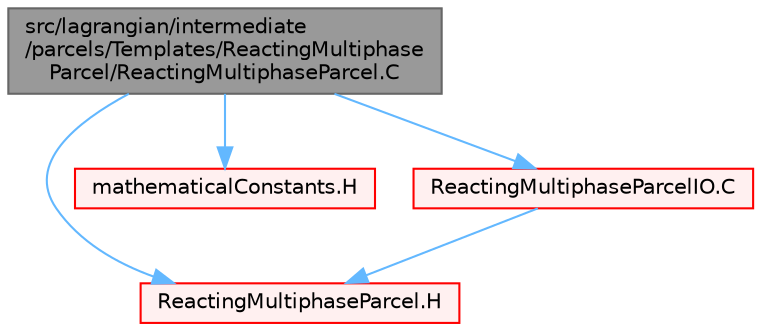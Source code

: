 digraph "src/lagrangian/intermediate/parcels/Templates/ReactingMultiphaseParcel/ReactingMultiphaseParcel.C"
{
 // LATEX_PDF_SIZE
  bgcolor="transparent";
  edge [fontname=Helvetica,fontsize=10,labelfontname=Helvetica,labelfontsize=10];
  node [fontname=Helvetica,fontsize=10,shape=box,height=0.2,width=0.4];
  Node1 [id="Node000001",label="src/lagrangian/intermediate\l/parcels/Templates/ReactingMultiphase\lParcel/ReactingMultiphaseParcel.C",height=0.2,width=0.4,color="gray40", fillcolor="grey60", style="filled", fontcolor="black",tooltip=" "];
  Node1 -> Node2 [id="edge1_Node000001_Node000002",color="steelblue1",style="solid",tooltip=" "];
  Node2 [id="Node000002",label="ReactingMultiphaseParcel.H",height=0.2,width=0.4,color="red", fillcolor="#FFF0F0", style="filled",URL="$ReactingMultiphaseParcel_8H.html",tooltip=" "];
  Node1 -> Node311 [id="edge2_Node000001_Node000311",color="steelblue1",style="solid",tooltip=" "];
  Node311 [id="Node000311",label="mathematicalConstants.H",height=0.2,width=0.4,color="red", fillcolor="#FFF0F0", style="filled",URL="$mathematicalConstants_8H.html",tooltip=" "];
  Node1 -> Node483 [id="edge3_Node000001_Node000483",color="steelblue1",style="solid",tooltip=" "];
  Node483 [id="Node000483",label="ReactingMultiphaseParcelIO.C",height=0.2,width=0.4,color="red", fillcolor="#FFF0F0", style="filled",URL="$ReactingMultiphaseParcelIO_8C.html",tooltip=" "];
  Node483 -> Node2 [id="edge4_Node000483_Node000002",color="steelblue1",style="solid",tooltip=" "];
}

